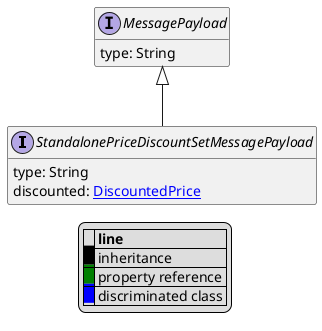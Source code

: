 @startuml

hide empty fields
hide empty methods
legend
|= |= line |
|<back:black>   </back>| inheritance |
|<back:green>   </back>| property reference |
|<back:blue>   </back>| discriminated class |
endlegend
interface StandalonePriceDiscountSetMessagePayload [[StandalonePriceDiscountSetMessagePayload.svg]] extends MessagePayload {
    type: String
    discounted: [[DiscountedPrice.svg DiscountedPrice]]
}
interface MessagePayload [[MessagePayload.svg]]  {
    type: String
}





@enduml
